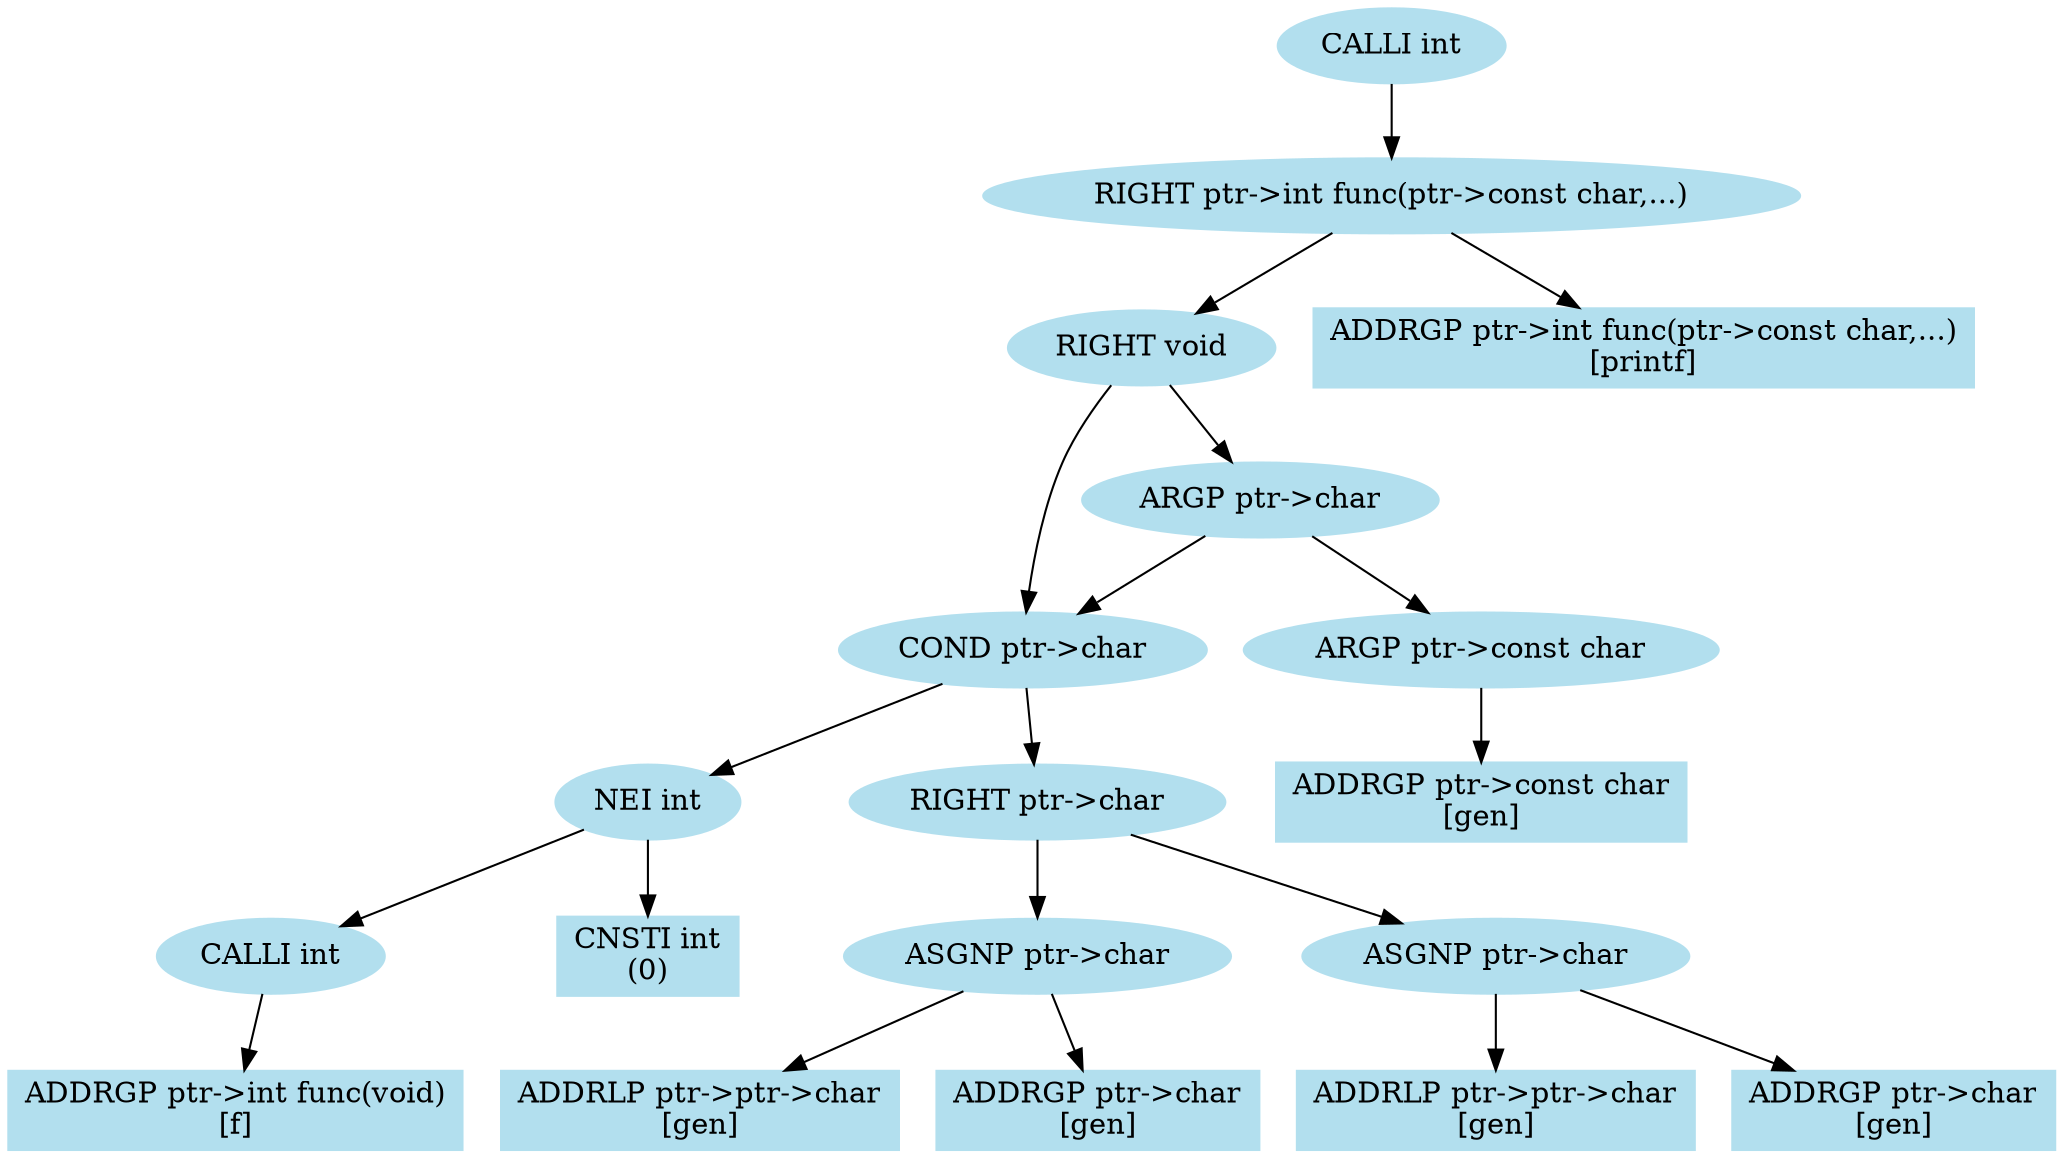 ////////////////////////////////////////////////////////////////////////////////
// Generate the dot file for drawing semantic structure of statements

// File name: test.c
// Line number: 17
////////////////////////////////////////////////////////////////////////////////

digraph semantic_dag  {
    node [color=lightblue2, style=filled];

    v1 [label="CALLI int"];
    v2 [label="RIGHT ptr->int func(ptr->const char,...)"];
    v1 -> v2

    v3 [label="RIGHT void"];
    v4 [label="ADDRGP ptr->int func(ptr->const char,...)\n\[printf\]", shape=box];
    v2 -> v3
    v2 -> v4

    v5 [label="COND ptr->char"];
    v6 [label="ARGP ptr->char"];
    v3 -> v5
    v3 -> v6

    v7 [label="NEI int"];
    v8 [label="RIGHT ptr->char"];
    v5 -> v7
    v5 -> v8

    v9 [label="ARGP ptr->const char"];
    v6 -> v5
    v6 -> v9

    v10 [label="CALLI int"];
    v11 [label="CNSTI int\n\(0\)", shape=box];
    v7 -> v10
    v7 -> v11

    v12 [label="ASGNP ptr->char"];
    v13 [label="ASGNP ptr->char"];
    v8 -> v12
    v8 -> v13

    v14 [label="ADDRGP ptr->const char\n\[gen\]", shape=box];
    v9 -> v14

    v15 [label="ADDRGP ptr->int func(void)\n\[f\]", shape=box];
    v10 -> v15

    v16 [label="ADDRLP ptr->ptr->char\n\[gen\]", shape=box];
    v17 [label="ADDRGP ptr->char\n\[gen\]", shape=box];
    v12 -> v16
    v12 -> v17

    v18 [label="ADDRLP ptr->ptr->char\n\[gen\]", shape=box];
    v19 [label="ADDRGP ptr->char\n\[gen\]", shape=box];
    v13 -> v18
    v13 -> v19

}
